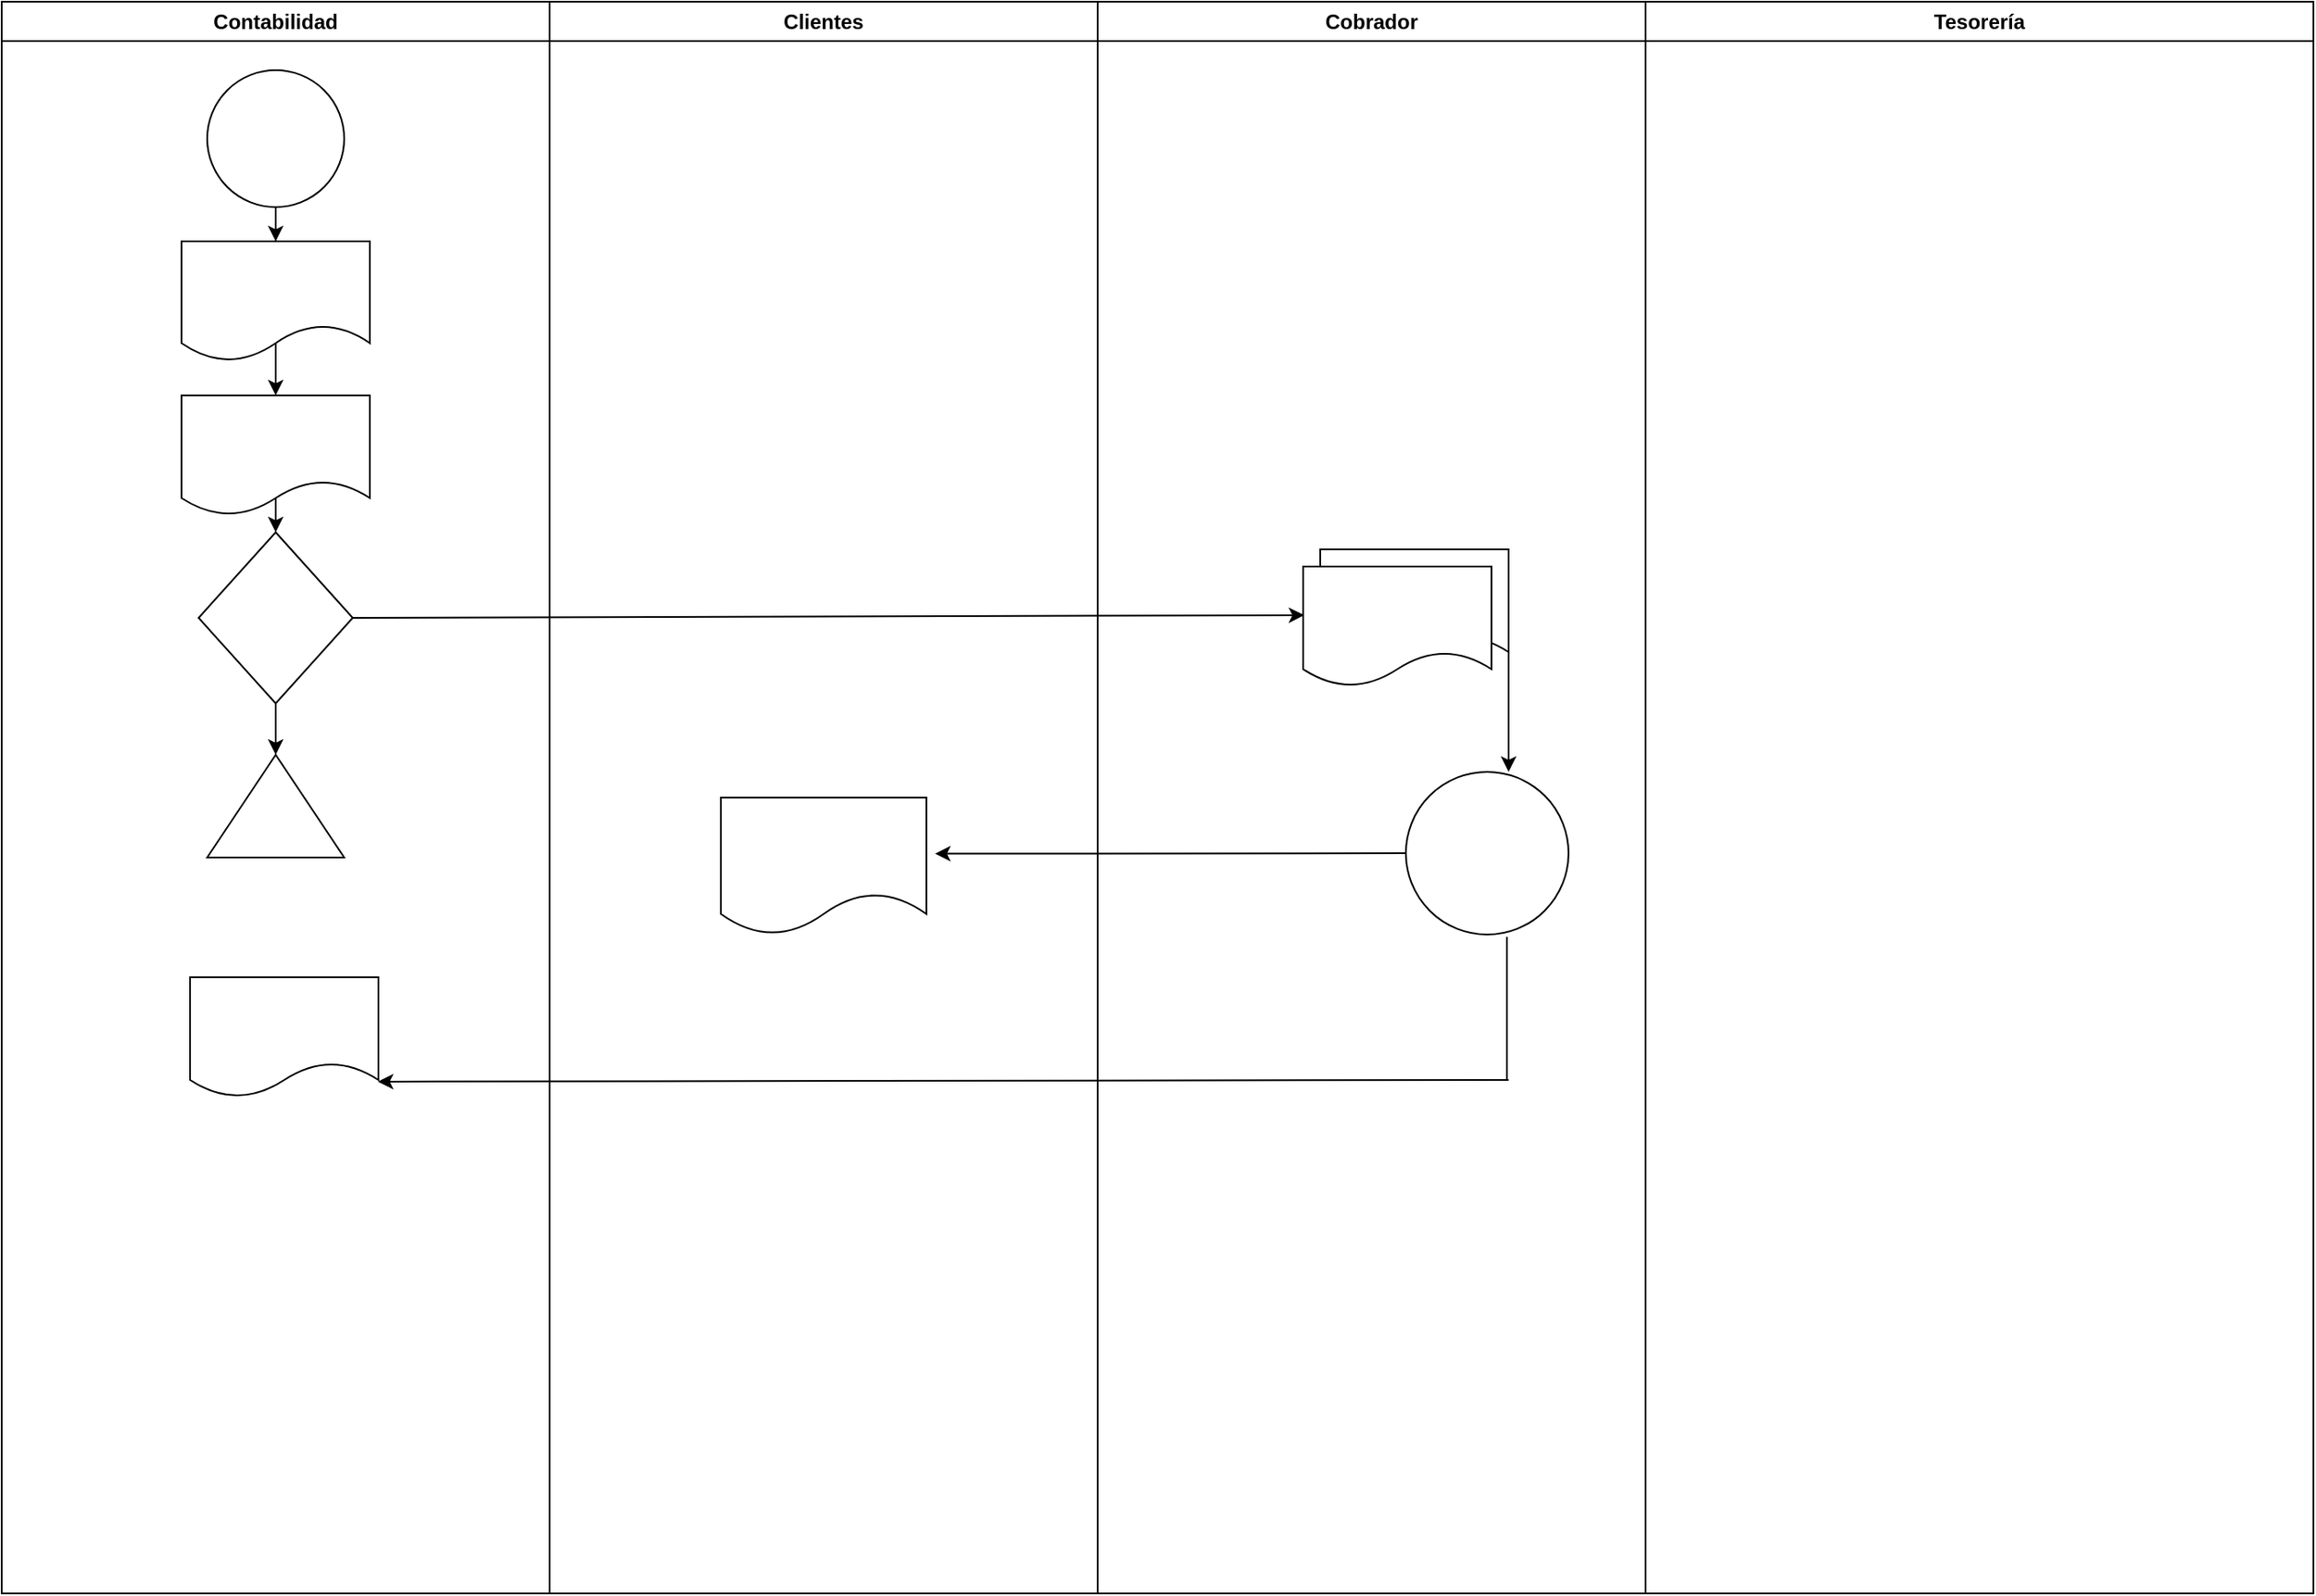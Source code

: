 <mxfile version="21.2.1" type="github">
  <diagram id="prtHgNgQTEPvFCAcTncT" name="Page-1">
    <mxGraphModel dx="2471" dy="452" grid="1" gridSize="10" guides="1" tooltips="1" connect="1" arrows="1" fold="1" page="1" pageScale="1" pageWidth="827" pageHeight="1169" math="0" shadow="0">
      <root>
        <mxCell id="0" />
        <mxCell id="1" parent="0" />
        <mxCell id="hEL3vepF8iHlLcLONmED-76" value="Tesorería" style="swimlane;whiteSpace=wrap;html=1;" vertex="1" parent="1">
          <mxGeometry x="-560" y="130" width="390" height="930" as="geometry" />
        </mxCell>
        <mxCell id="hEL3vepF8iHlLcLONmED-72" value="Contabilidad" style="swimlane;whiteSpace=wrap;html=1;" vertex="1" parent="1">
          <mxGeometry x="-1520" y="130" width="320" height="930" as="geometry" />
        </mxCell>
        <mxCell id="hEL3vepF8iHlLcLONmED-79" value="" style="ellipse;whiteSpace=wrap;html=1;aspect=fixed;" vertex="1" parent="hEL3vepF8iHlLcLONmED-72">
          <mxGeometry x="120" y="40" width="80" height="80" as="geometry" />
        </mxCell>
        <mxCell id="hEL3vepF8iHlLcLONmED-81" value="" style="rhombus;whiteSpace=wrap;html=1;" vertex="1" parent="hEL3vepF8iHlLcLONmED-72">
          <mxGeometry x="115" y="310" width="90" height="100" as="geometry" />
        </mxCell>
        <mxCell id="hEL3vepF8iHlLcLONmED-82" value="" style="triangle;whiteSpace=wrap;html=1;rotation=-90;" vertex="1" parent="hEL3vepF8iHlLcLONmED-72">
          <mxGeometry x="130" y="430" width="60" height="80" as="geometry" />
        </mxCell>
        <mxCell id="hEL3vepF8iHlLcLONmED-89" value="" style="shape=document;whiteSpace=wrap;html=1;boundedLbl=1;size=0.286;" vertex="1" parent="hEL3vepF8iHlLcLONmED-72">
          <mxGeometry x="110" y="570" width="110" height="70" as="geometry" />
        </mxCell>
        <mxCell id="hEL3vepF8iHlLcLONmED-96" value="" style="endArrow=classic;html=1;rounded=0;exitX=0.5;exitY=1;exitDx=0;exitDy=0;entryX=0.5;entryY=0;entryDx=0;entryDy=0;" edge="1" parent="hEL3vepF8iHlLcLONmED-72" source="hEL3vepF8iHlLcLONmED-79" target="hEL3vepF8iHlLcLONmED-83">
          <mxGeometry width="50" height="50" relative="1" as="geometry">
            <mxPoint x="480" y="320" as="sourcePoint" />
            <mxPoint x="530" y="270" as="targetPoint" />
          </mxGeometry>
        </mxCell>
        <mxCell id="hEL3vepF8iHlLcLONmED-97" value="" style="endArrow=classic;html=1;rounded=0;entryX=0.5;entryY=0;entryDx=0;entryDy=0;" edge="1" parent="hEL3vepF8iHlLcLONmED-72" target="hEL3vepF8iHlLcLONmED-84">
          <mxGeometry width="50" height="50" relative="1" as="geometry">
            <mxPoint x="160" y="130" as="sourcePoint" />
            <mxPoint x="280" y="230" as="targetPoint" />
          </mxGeometry>
        </mxCell>
        <mxCell id="hEL3vepF8iHlLcLONmED-83" value="" style="shape=document;whiteSpace=wrap;html=1;boundedLbl=1;" vertex="1" parent="hEL3vepF8iHlLcLONmED-72">
          <mxGeometry x="105" y="140" width="110" height="70" as="geometry" />
        </mxCell>
        <mxCell id="hEL3vepF8iHlLcLONmED-99" value="" style="endArrow=classic;html=1;rounded=0;exitX=0.5;exitY=0;exitDx=0;exitDy=0;entryX=0.5;entryY=0;entryDx=0;entryDy=0;" edge="1" parent="hEL3vepF8iHlLcLONmED-72" source="hEL3vepF8iHlLcLONmED-84" target="hEL3vepF8iHlLcLONmED-81">
          <mxGeometry width="50" height="50" relative="1" as="geometry">
            <mxPoint x="400" y="390" as="sourcePoint" />
            <mxPoint x="450" y="340" as="targetPoint" />
          </mxGeometry>
        </mxCell>
        <mxCell id="hEL3vepF8iHlLcLONmED-84" value="" style="shape=document;whiteSpace=wrap;html=1;boundedLbl=1;size=0.286;" vertex="1" parent="hEL3vepF8iHlLcLONmED-72">
          <mxGeometry x="105" y="230" width="110" height="70" as="geometry" />
        </mxCell>
        <mxCell id="hEL3vepF8iHlLcLONmED-101" value="" style="endArrow=classic;html=1;rounded=0;exitX=0.5;exitY=1;exitDx=0;exitDy=0;entryX=1;entryY=0.5;entryDx=0;entryDy=0;" edge="1" parent="hEL3vepF8iHlLcLONmED-72" source="hEL3vepF8iHlLcLONmED-81" target="hEL3vepF8iHlLcLONmED-82">
          <mxGeometry width="50" height="50" relative="1" as="geometry">
            <mxPoint x="400" y="530" as="sourcePoint" />
            <mxPoint x="450" y="480" as="targetPoint" />
          </mxGeometry>
        </mxCell>
        <mxCell id="hEL3vepF8iHlLcLONmED-74" value="Clientes" style="swimlane;whiteSpace=wrap;html=1;" vertex="1" parent="1">
          <mxGeometry x="-1200" y="130" width="320" height="930" as="geometry" />
        </mxCell>
        <mxCell id="hEL3vepF8iHlLcLONmED-103" value="" style="shape=document;whiteSpace=wrap;html=1;boundedLbl=1;" vertex="1" parent="hEL3vepF8iHlLcLONmED-74">
          <mxGeometry x="100" y="465" width="120" height="80" as="geometry" />
        </mxCell>
        <mxCell id="hEL3vepF8iHlLcLONmED-75" value="Cobrador" style="swimlane;whiteSpace=wrap;html=1;" vertex="1" parent="1">
          <mxGeometry x="-880" y="130" width="320" height="930" as="geometry" />
        </mxCell>
        <mxCell id="hEL3vepF8iHlLcLONmED-86" value="" style="shape=document;whiteSpace=wrap;html=1;boundedLbl=1;size=0.286;" vertex="1" parent="hEL3vepF8iHlLcLONmED-75">
          <mxGeometry x="130" y="320" width="110" height="70" as="geometry" />
        </mxCell>
        <mxCell id="hEL3vepF8iHlLcLONmED-85" value="" style="shape=document;whiteSpace=wrap;html=1;boundedLbl=1;size=0.286;" vertex="1" parent="hEL3vepF8iHlLcLONmED-75">
          <mxGeometry x="120" y="330" width="110" height="70" as="geometry" />
        </mxCell>
        <mxCell id="hEL3vepF8iHlLcLONmED-90" value="" style="ellipse;whiteSpace=wrap;html=1;aspect=fixed;" vertex="1" parent="hEL3vepF8iHlLcLONmED-75">
          <mxGeometry x="180" y="450" width="95" height="95" as="geometry" />
        </mxCell>
        <mxCell id="hEL3vepF8iHlLcLONmED-92" value="" style="endArrow=classic;html=1;rounded=0;exitX=1;exitY=0.75;exitDx=0;exitDy=0;" edge="1" parent="hEL3vepF8iHlLcLONmED-75" source="hEL3vepF8iHlLcLONmED-86">
          <mxGeometry width="50" height="50" relative="1" as="geometry">
            <mxPoint x="-160" y="530" as="sourcePoint" />
            <mxPoint x="240" y="450" as="targetPoint" />
          </mxGeometry>
        </mxCell>
        <mxCell id="hEL3vepF8iHlLcLONmED-94" value="" style="endArrow=none;html=1;rounded=0;entryX=0.621;entryY=1.015;entryDx=0;entryDy=0;entryPerimeter=0;" edge="1" parent="1" target="hEL3vepF8iHlLcLONmED-90">
          <mxGeometry width="50" height="50" relative="1" as="geometry">
            <mxPoint x="-641" y="760" as="sourcePoint" />
            <mxPoint x="-700" y="610" as="targetPoint" />
          </mxGeometry>
        </mxCell>
        <mxCell id="hEL3vepF8iHlLcLONmED-95" value="" style="endArrow=classic;html=1;rounded=0;entryX=0.997;entryY=0.871;entryDx=0;entryDy=0;entryPerimeter=0;" edge="1" parent="1" target="hEL3vepF8iHlLcLONmED-89">
          <mxGeometry width="50" height="50" relative="1" as="geometry">
            <mxPoint x="-640" y="760" as="sourcePoint" />
            <mxPoint x="-700" y="610" as="targetPoint" />
          </mxGeometry>
        </mxCell>
        <mxCell id="hEL3vepF8iHlLcLONmED-102" value="" style="endArrow=classic;html=1;rounded=0;exitX=1;exitY=0.5;exitDx=0;exitDy=0;entryX=0.006;entryY=0.406;entryDx=0;entryDy=0;entryPerimeter=0;" edge="1" parent="1" source="hEL3vepF8iHlLcLONmED-81" target="hEL3vepF8iHlLcLONmED-85">
          <mxGeometry width="50" height="50" relative="1" as="geometry">
            <mxPoint x="-1120" y="520" as="sourcePoint" />
            <mxPoint x="-1070" y="470" as="targetPoint" />
          </mxGeometry>
        </mxCell>
        <mxCell id="hEL3vepF8iHlLcLONmED-104" value="" style="endArrow=classic;html=1;rounded=0;exitX=0;exitY=0.5;exitDx=0;exitDy=0;entryX=1.042;entryY=0.41;entryDx=0;entryDy=0;entryPerimeter=0;" edge="1" parent="1" source="hEL3vepF8iHlLcLONmED-90" target="hEL3vepF8iHlLcLONmED-103">
          <mxGeometry width="50" height="50" relative="1" as="geometry">
            <mxPoint x="-1050" y="730" as="sourcePoint" />
            <mxPoint x="-1000" y="680" as="targetPoint" />
          </mxGeometry>
        </mxCell>
      </root>
    </mxGraphModel>
  </diagram>
</mxfile>
